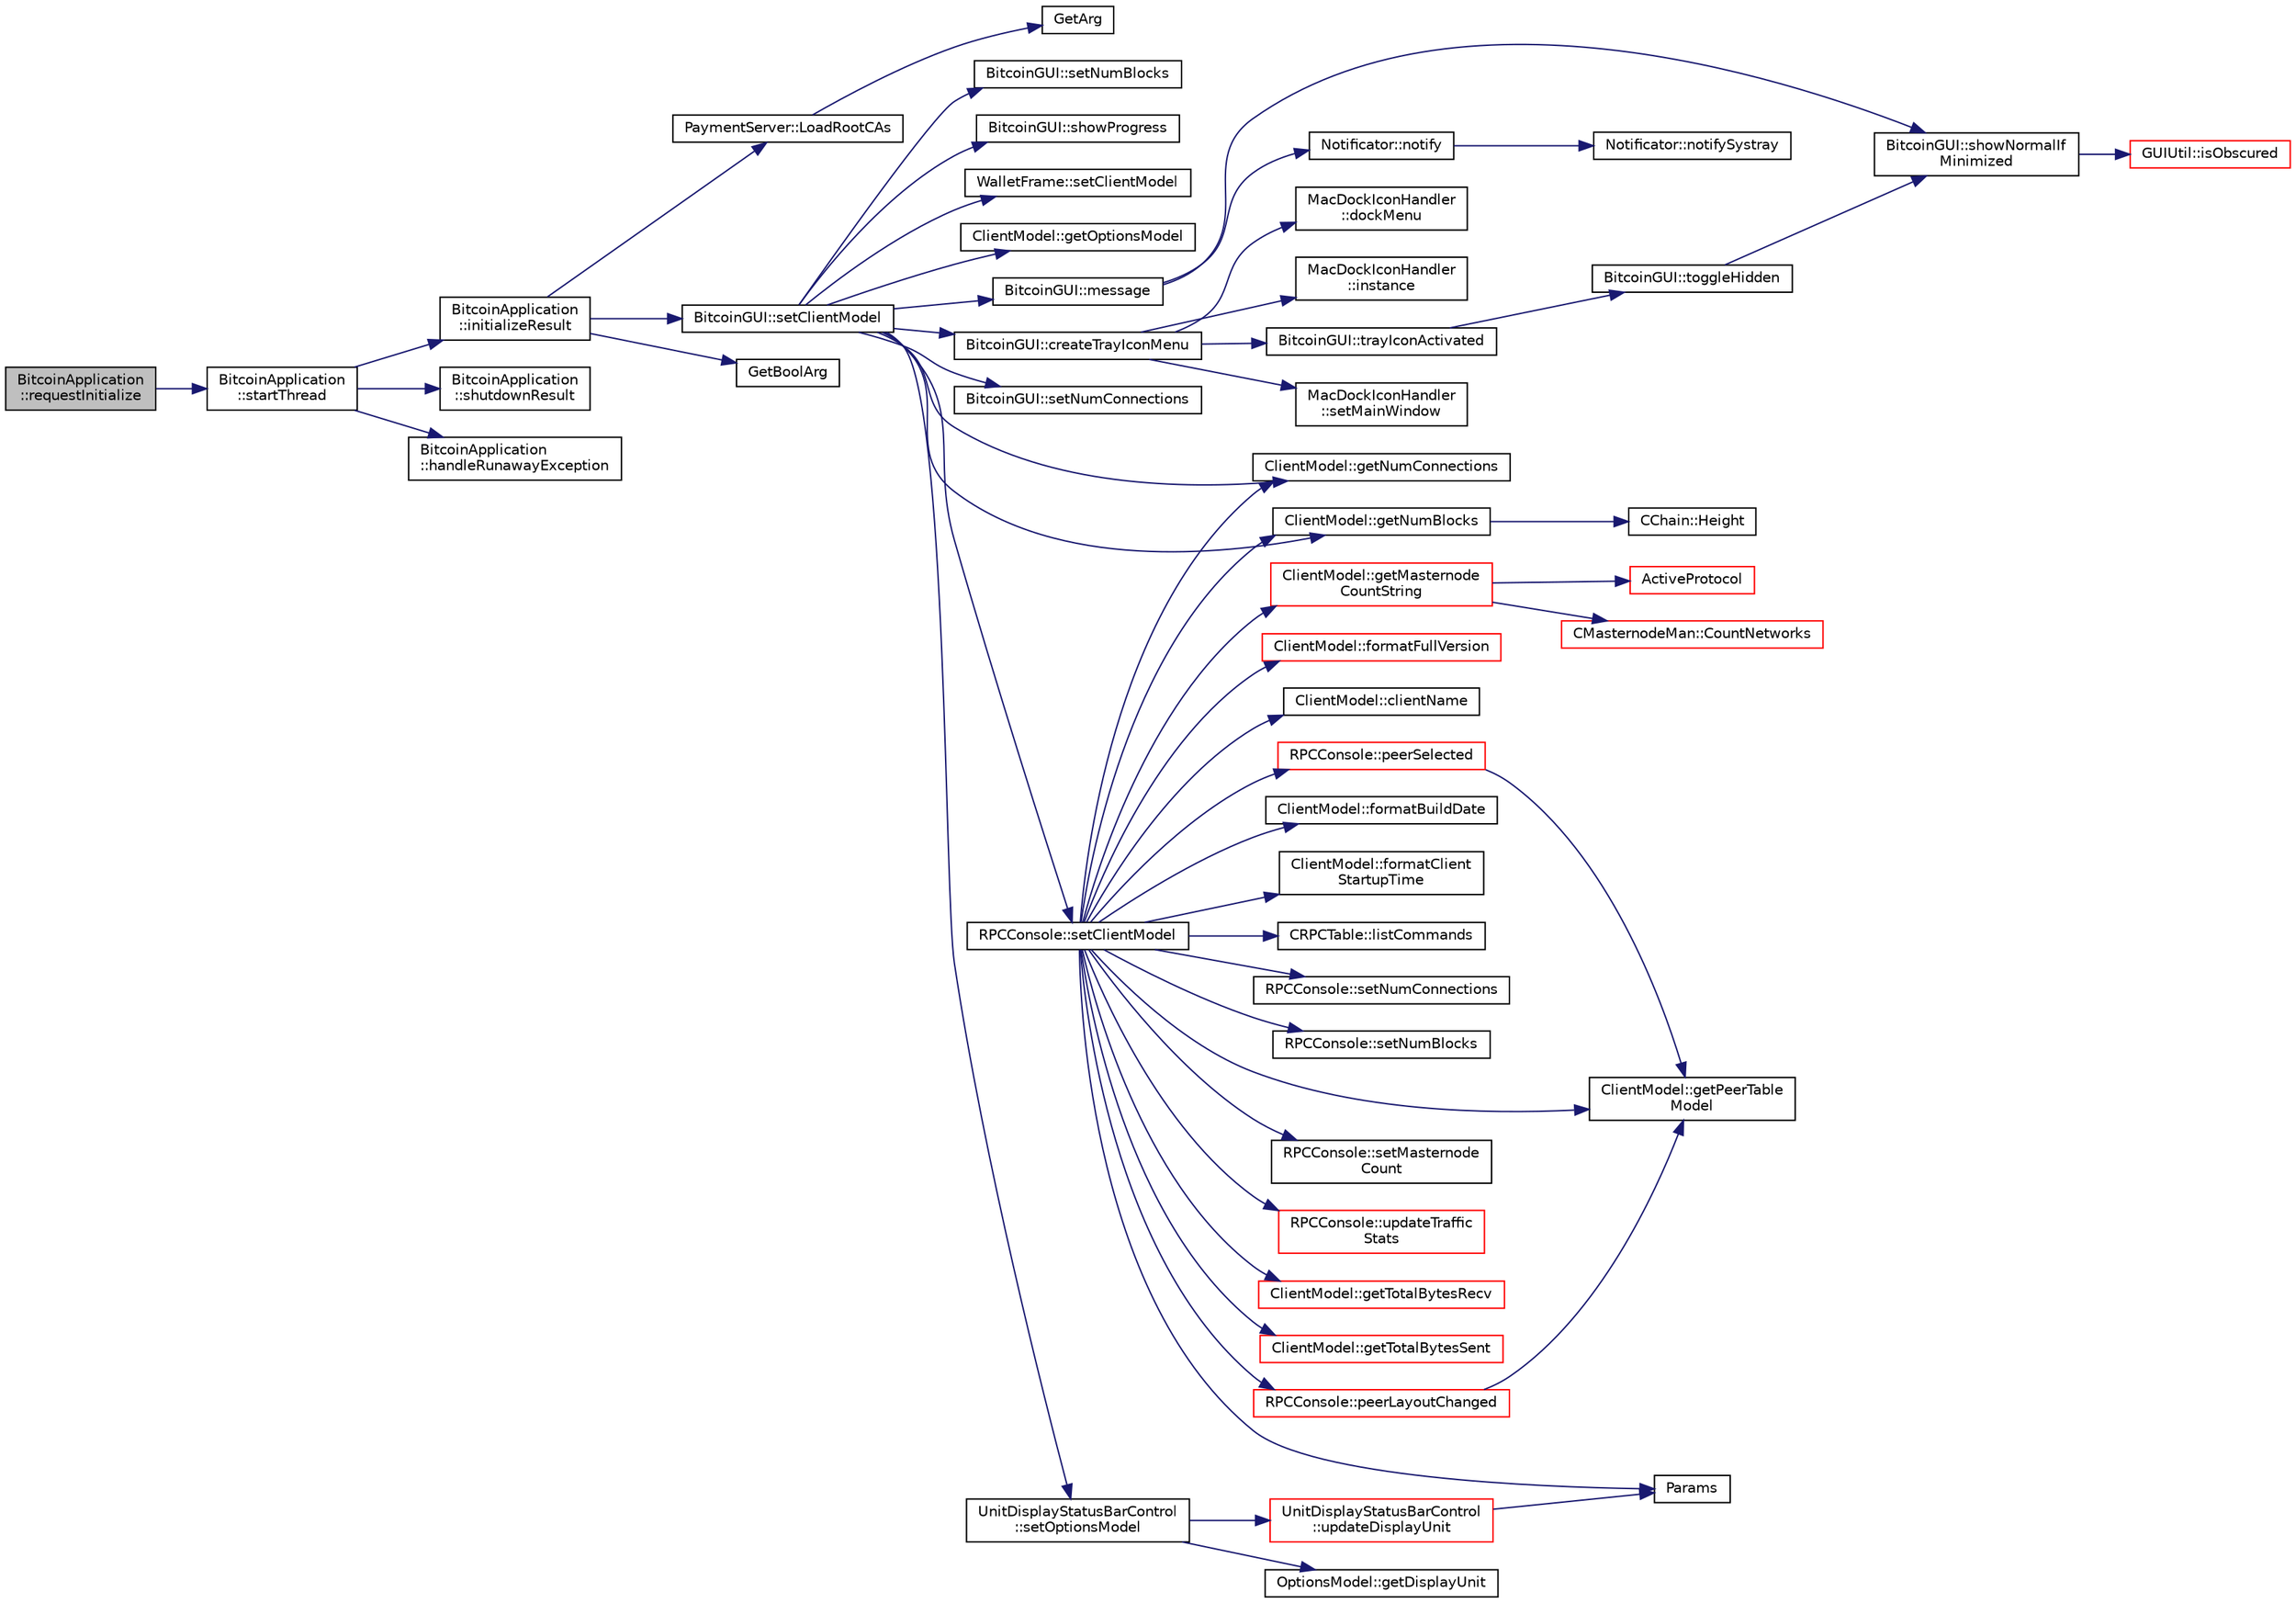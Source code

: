 digraph "BitcoinApplication::requestInitialize"
{
  edge [fontname="Helvetica",fontsize="10",labelfontname="Helvetica",labelfontsize="10"];
  node [fontname="Helvetica",fontsize="10",shape=record];
  rankdir="LR";
  Node123 [label="BitcoinApplication\l::requestInitialize",height=0.2,width=0.4,color="black", fillcolor="grey75", style="filled", fontcolor="black"];
  Node123 -> Node124 [color="midnightblue",fontsize="10",style="solid",fontname="Helvetica"];
  Node124 [label="BitcoinApplication\l::startThread",height=0.2,width=0.4,color="black", fillcolor="white", style="filled",URL="$class_bitcoin_application.html#a61afce9356e452c53ad4c83f5ca19df8"];
  Node124 -> Node125 [color="midnightblue",fontsize="10",style="solid",fontname="Helvetica"];
  Node125 [label="BitcoinApplication\l::initializeResult",height=0.2,width=0.4,color="black", fillcolor="white", style="filled",URL="$class_bitcoin_application.html#aceb08b4063e4fb264cf11cf7f9edd969"];
  Node125 -> Node126 [color="midnightblue",fontsize="10",style="solid",fontname="Helvetica"];
  Node126 [label="PaymentServer::LoadRootCAs",height=0.2,width=0.4,color="black", fillcolor="white", style="filled",URL="$class_payment_server.html#a7371f1dd4896d83274f8784b42f288eb"];
  Node126 -> Node127 [color="midnightblue",fontsize="10",style="solid",fontname="Helvetica"];
  Node127 [label="GetArg",height=0.2,width=0.4,color="black", fillcolor="white", style="filled",URL="$util_8cpp.html#a24f685720bf40370e5bd2a192ad50cd8",tooltip="Return string argument or default value. "];
  Node125 -> Node128 [color="midnightblue",fontsize="10",style="solid",fontname="Helvetica"];
  Node128 [label="BitcoinGUI::setClientModel",height=0.2,width=0.4,color="black", fillcolor="white", style="filled",URL="$class_bitcoin_g_u_i.html#a99d71e1f8478ab937ce2522c8d3815e3",tooltip="Set the client model. "];
  Node128 -> Node129 [color="midnightblue",fontsize="10",style="solid",fontname="Helvetica"];
  Node129 [label="BitcoinGUI::createTrayIconMenu",height=0.2,width=0.4,color="black", fillcolor="white", style="filled",URL="$class_bitcoin_g_u_i.html#a6373ff0bd56c1c633f3a3dc2f34af884",tooltip="Create system tray menu (or setup the dock menu) "];
  Node129 -> Node130 [color="midnightblue",fontsize="10",style="solid",fontname="Helvetica"];
  Node130 [label="BitcoinGUI::trayIconActivated",height=0.2,width=0.4,color="black", fillcolor="white", style="filled",URL="$class_bitcoin_g_u_i.html#ae753f1d521f7c17804419f6a9054738b",tooltip="Handle tray icon clicked. "];
  Node130 -> Node131 [color="midnightblue",fontsize="10",style="solid",fontname="Helvetica"];
  Node131 [label="BitcoinGUI::toggleHidden",height=0.2,width=0.4,color="black", fillcolor="white", style="filled",URL="$class_bitcoin_g_u_i.html#a6ca9ded69ab510195ff04fe7f5754ff5",tooltip="Simply calls showNormalIfMinimized(true) for use in SLOT() macro. "];
  Node131 -> Node132 [color="midnightblue",fontsize="10",style="solid",fontname="Helvetica"];
  Node132 [label="BitcoinGUI::showNormalIf\lMinimized",height=0.2,width=0.4,color="black", fillcolor="white", style="filled",URL="$class_bitcoin_g_u_i.html#a0aed98ed2a278a2effdd9a4b34ba8620",tooltip="Show window if hidden, unminimize when minimized, rise when obscured or show if hidden and fToggleHid..."];
  Node132 -> Node133 [color="midnightblue",fontsize="10",style="solid",fontname="Helvetica"];
  Node133 [label="GUIUtil::isObscured",height=0.2,width=0.4,color="red", fillcolor="white", style="filled",URL="$namespace_g_u_i_util.html#a0b7266e2b8e7de5f5fd1c7ddb9e5b637"];
  Node129 -> Node135 [color="midnightblue",fontsize="10",style="solid",fontname="Helvetica"];
  Node135 [label="MacDockIconHandler\l::instance",height=0.2,width=0.4,color="black", fillcolor="white", style="filled",URL="$class_mac_dock_icon_handler.html#afd3ef7126d0b6ef02eaf85e5455fe6f4"];
  Node129 -> Node136 [color="midnightblue",fontsize="10",style="solid",fontname="Helvetica"];
  Node136 [label="MacDockIconHandler\l::setMainWindow",height=0.2,width=0.4,color="black", fillcolor="white", style="filled",URL="$class_mac_dock_icon_handler.html#a4d2d18c7d56286ea745e349497941293"];
  Node129 -> Node137 [color="midnightblue",fontsize="10",style="solid",fontname="Helvetica"];
  Node137 [label="MacDockIconHandler\l::dockMenu",height=0.2,width=0.4,color="black", fillcolor="white", style="filled",URL="$class_mac_dock_icon_handler.html#a8aff3dc6410687e432f8d9314eba0ab9"];
  Node128 -> Node138 [color="midnightblue",fontsize="10",style="solid",fontname="Helvetica"];
  Node138 [label="BitcoinGUI::setNumConnections",height=0.2,width=0.4,color="black", fillcolor="white", style="filled",URL="$class_bitcoin_g_u_i.html#ae5b9dc62c6a52764a92cfacbe128626f",tooltip="Set number of connections shown in the UI. "];
  Node128 -> Node139 [color="midnightblue",fontsize="10",style="solid",fontname="Helvetica"];
  Node139 [label="ClientModel::getNumConnections",height=0.2,width=0.4,color="black", fillcolor="white", style="filled",URL="$class_client_model.html#ab1a71928e2ff3902e854d301f4cfe6ef",tooltip="Return number of connections, default is in- and outbound (total) "];
  Node128 -> Node140 [color="midnightblue",fontsize="10",style="solid",fontname="Helvetica"];
  Node140 [label="BitcoinGUI::setNumBlocks",height=0.2,width=0.4,color="black", fillcolor="white", style="filled",URL="$class_bitcoin_g_u_i.html#ad9c5016f37aa52562c114527a63a2563",tooltip="Set number of blocks shown in the UI. "];
  Node128 -> Node141 [color="midnightblue",fontsize="10",style="solid",fontname="Helvetica"];
  Node141 [label="ClientModel::getNumBlocks",height=0.2,width=0.4,color="black", fillcolor="white", style="filled",URL="$class_client_model.html#a9af729ddd1220f928d8cb3ef29f06f26"];
  Node141 -> Node142 [color="midnightblue",fontsize="10",style="solid",fontname="Helvetica"];
  Node142 [label="CChain::Height",height=0.2,width=0.4,color="black", fillcolor="white", style="filled",URL="$class_c_chain.html#ad4758bc8872ce065a9579f77c3171d40",tooltip="Return the maximal height in the chain. "];
  Node128 -> Node143 [color="midnightblue",fontsize="10",style="solid",fontname="Helvetica"];
  Node143 [label="BitcoinGUI::message",height=0.2,width=0.4,color="black", fillcolor="white", style="filled",URL="$class_bitcoin_g_u_i.html#abf1d036341d1fb122398b2b78d2734ea",tooltip="Notify the user of an event from the core network or transaction handling code. "];
  Node143 -> Node132 [color="midnightblue",fontsize="10",style="solid",fontname="Helvetica"];
  Node143 -> Node144 [color="midnightblue",fontsize="10",style="solid",fontname="Helvetica"];
  Node144 [label="Notificator::notify",height=0.2,width=0.4,color="black", fillcolor="white", style="filled",URL="$class_notificator.html#ae08e1e7e85ddc4690f307649021f7fdc",tooltip="Show notification message. "];
  Node144 -> Node145 [color="midnightblue",fontsize="10",style="solid",fontname="Helvetica"];
  Node145 [label="Notificator::notifySystray",height=0.2,width=0.4,color="black", fillcolor="white", style="filled",URL="$class_notificator.html#ac48ec94cd02fc4ea80db6c50e24086c1"];
  Node128 -> Node146 [color="midnightblue",fontsize="10",style="solid",fontname="Helvetica"];
  Node146 [label="BitcoinGUI::showProgress",height=0.2,width=0.4,color="black", fillcolor="white", style="filled",URL="$class_bitcoin_g_u_i.html#a89029e61a405a976ba8117d4b38568f0",tooltip="Show progress dialog e.g. "];
  Node128 -> Node147 [color="midnightblue",fontsize="10",style="solid",fontname="Helvetica"];
  Node147 [label="RPCConsole::setClientModel",height=0.2,width=0.4,color="black", fillcolor="white", style="filled",URL="$class_r_p_c_console.html#a355349a33664a07628e9ca22a60f5fa7"];
  Node147 -> Node148 [color="midnightblue",fontsize="10",style="solid",fontname="Helvetica"];
  Node148 [label="RPCConsole::setNumConnections",height=0.2,width=0.4,color="black", fillcolor="white", style="filled",URL="$class_r_p_c_console.html#aa4546cb7812dd35704de8bf09a6ceb60",tooltip="Set number of connections shown in the UI. "];
  Node147 -> Node139 [color="midnightblue",fontsize="10",style="solid",fontname="Helvetica"];
  Node147 -> Node149 [color="midnightblue",fontsize="10",style="solid",fontname="Helvetica"];
  Node149 [label="RPCConsole::setNumBlocks",height=0.2,width=0.4,color="black", fillcolor="white", style="filled",URL="$class_r_p_c_console.html#a98b7e85774a91d77c3b01276bd41bc51",tooltip="Set number of blocks shown in the UI. "];
  Node147 -> Node141 [color="midnightblue",fontsize="10",style="solid",fontname="Helvetica"];
  Node147 -> Node150 [color="midnightblue",fontsize="10",style="solid",fontname="Helvetica"];
  Node150 [label="RPCConsole::setMasternode\lCount",height=0.2,width=0.4,color="black", fillcolor="white", style="filled",URL="$class_r_p_c_console.html#a23a841c2142f7ac49506099334135cf5",tooltip="Set number of masternodes shown in the UI. "];
  Node147 -> Node151 [color="midnightblue",fontsize="10",style="solid",fontname="Helvetica"];
  Node151 [label="ClientModel::getMasternode\lCountString",height=0.2,width=0.4,color="red", fillcolor="white", style="filled",URL="$class_client_model.html#ab8dae86e417c050723fee66420a333ed"];
  Node151 -> Node152 [color="midnightblue",fontsize="10",style="solid",fontname="Helvetica"];
  Node152 [label="CMasternodeMan::CountNetworks",height=0.2,width=0.4,color="red", fillcolor="white", style="filled",URL="$class_c_masternode_man.html#ad9c856855690a334742d7044c7166a2a"];
  Node151 -> Node157 [color="midnightblue",fontsize="10",style="solid",fontname="Helvetica"];
  Node157 [label="ActiveProtocol",height=0.2,width=0.4,color="red", fillcolor="white", style="filled",URL="$main_8cpp.html#a138f84e8c8976fe85712b695c32ee3c7",tooltip="See whether the protocol update is enforced for connected nodes. "];
  Node147 -> Node179 [color="midnightblue",fontsize="10",style="solid",fontname="Helvetica"];
  Node179 [label="RPCConsole::updateTraffic\lStats",height=0.2,width=0.4,color="red", fillcolor="white", style="filled",URL="$class_r_p_c_console.html#a41bc6977fc2aab06f408da81dfd2034f",tooltip="update traffic statistics "];
  Node147 -> Node181 [color="midnightblue",fontsize="10",style="solid",fontname="Helvetica"];
  Node181 [label="ClientModel::getTotalBytesRecv",height=0.2,width=0.4,color="red", fillcolor="white", style="filled",URL="$class_client_model.html#a3ecd021e48073debd6dfeb90fdb3e7bd"];
  Node147 -> Node183 [color="midnightblue",fontsize="10",style="solid",fontname="Helvetica"];
  Node183 [label="ClientModel::getTotalBytesSent",height=0.2,width=0.4,color="red", fillcolor="white", style="filled",URL="$class_client_model.html#a53cd536b119e49b0fab9c95d13a247ed"];
  Node147 -> Node185 [color="midnightblue",fontsize="10",style="solid",fontname="Helvetica"];
  Node185 [label="ClientModel::getPeerTable\lModel",height=0.2,width=0.4,color="black", fillcolor="white", style="filled",URL="$class_client_model.html#a643fc112ce94f50ac7187ecdf3c75360"];
  Node147 -> Node186 [color="midnightblue",fontsize="10",style="solid",fontname="Helvetica"];
  Node186 [label="RPCConsole::peerSelected",height=0.2,width=0.4,color="red", fillcolor="white", style="filled",URL="$class_r_p_c_console.html#a2487fa6a90cddcbb17ae4bb13ecc5359",tooltip="Handle selection of peer in peers list. "];
  Node186 -> Node185 [color="midnightblue",fontsize="10",style="solid",fontname="Helvetica"];
  Node147 -> Node193 [color="midnightblue",fontsize="10",style="solid",fontname="Helvetica"];
  Node193 [label="RPCConsole::peerLayoutChanged",height=0.2,width=0.4,color="red", fillcolor="white", style="filled",URL="$class_r_p_c_console.html#af952ebc6484c8f7d1262fa0bceed41bf",tooltip="Handle updated peer information. "];
  Node193 -> Node185 [color="midnightblue",fontsize="10",style="solid",fontname="Helvetica"];
  Node147 -> Node195 [color="midnightblue",fontsize="10",style="solid",fontname="Helvetica"];
  Node195 [label="ClientModel::formatFullVersion",height=0.2,width=0.4,color="red", fillcolor="white", style="filled",URL="$class_client_model.html#ae9448d6f2a7f99467152b17f7044eb12"];
  Node147 -> Node198 [color="midnightblue",fontsize="10",style="solid",fontname="Helvetica"];
  Node198 [label="ClientModel::clientName",height=0.2,width=0.4,color="black", fillcolor="white", style="filled",URL="$class_client_model.html#a3344257e3eccd1d123df143dd9f04a4c"];
  Node147 -> Node199 [color="midnightblue",fontsize="10",style="solid",fontname="Helvetica"];
  Node199 [label="ClientModel::formatBuildDate",height=0.2,width=0.4,color="black", fillcolor="white", style="filled",URL="$class_client_model.html#a48d34d4832a0980e03cbc13e60338c37"];
  Node147 -> Node200 [color="midnightblue",fontsize="10",style="solid",fontname="Helvetica"];
  Node200 [label="ClientModel::formatClient\lStartupTime",height=0.2,width=0.4,color="black", fillcolor="white", style="filled",URL="$class_client_model.html#aae1793d38356a2e8040d9e7dc813b0c1"];
  Node147 -> Node201 [color="midnightblue",fontsize="10",style="solid",fontname="Helvetica"];
  Node201 [label="Params",height=0.2,width=0.4,color="black", fillcolor="white", style="filled",URL="$chainparams_8cpp.html#ace5c5b706d71a324a417dd2db394fd4a",tooltip="Return the currently selected parameters. "];
  Node147 -> Node202 [color="midnightblue",fontsize="10",style="solid",fontname="Helvetica"];
  Node202 [label="CRPCTable::listCommands",height=0.2,width=0.4,color="black", fillcolor="white", style="filled",URL="$class_c_r_p_c_table.html#a7ebce2fd23e8343e42d36a9bcd02de95",tooltip="Returns a list of registered commands. "];
  Node128 -> Node203 [color="midnightblue",fontsize="10",style="solid",fontname="Helvetica"];
  Node203 [label="WalletFrame::setClientModel",height=0.2,width=0.4,color="black", fillcolor="white", style="filled",URL="$class_wallet_frame.html#a72f3a61b1d882a894c65fbf1adc1a954"];
  Node128 -> Node204 [color="midnightblue",fontsize="10",style="solid",fontname="Helvetica"];
  Node204 [label="UnitDisplayStatusBarControl\l::setOptionsModel",height=0.2,width=0.4,color="black", fillcolor="white", style="filled",URL="$class_unit_display_status_bar_control.html#ac8d2a43f66f3f71c7d6926dbd5927066",tooltip="Lets the control know about the Options Model (and its signals) "];
  Node204 -> Node205 [color="midnightblue",fontsize="10",style="solid",fontname="Helvetica"];
  Node205 [label="UnitDisplayStatusBarControl\l::updateDisplayUnit",height=0.2,width=0.4,color="red", fillcolor="white", style="filled",URL="$class_unit_display_status_bar_control.html#a380947f855d0a7ca8c457ad463c359bb",tooltip="When Display Units are changed on OptionsModel it will refresh the display text of the control on the..."];
  Node205 -> Node201 [color="midnightblue",fontsize="10",style="solid",fontname="Helvetica"];
  Node204 -> Node207 [color="midnightblue",fontsize="10",style="solid",fontname="Helvetica"];
  Node207 [label="OptionsModel::getDisplayUnit",height=0.2,width=0.4,color="black", fillcolor="white", style="filled",URL="$class_options_model.html#a3b6e4d4ef42be3aaba315b8cd14f468e"];
  Node128 -> Node208 [color="midnightblue",fontsize="10",style="solid",fontname="Helvetica"];
  Node208 [label="ClientModel::getOptionsModel",height=0.2,width=0.4,color="black", fillcolor="white", style="filled",URL="$class_client_model.html#ae8da1e2eabfbbcc49a7eed821908bdb6"];
  Node125 -> Node209 [color="midnightblue",fontsize="10",style="solid",fontname="Helvetica"];
  Node209 [label="GetBoolArg",height=0.2,width=0.4,color="black", fillcolor="white", style="filled",URL="$util_8cpp.html#a64d956f1dda7f9a80ab5d594532b906d",tooltip="Return boolean argument or default value. "];
  Node124 -> Node210 [color="midnightblue",fontsize="10",style="solid",fontname="Helvetica"];
  Node210 [label="BitcoinApplication\l::shutdownResult",height=0.2,width=0.4,color="black", fillcolor="white", style="filled",URL="$class_bitcoin_application.html#ab5f7ccaede7e0bd417627c03ccbe20e6"];
  Node124 -> Node211 [color="midnightblue",fontsize="10",style="solid",fontname="Helvetica"];
  Node211 [label="BitcoinApplication\l::handleRunawayException",height=0.2,width=0.4,color="black", fillcolor="white", style="filled",URL="$class_bitcoin_application.html#a77999ba9fde6eaaa0f9a0d4313ca3855",tooltip="Handle runaway exceptions. Shows a message box with the problem and quits the program. "];
}
